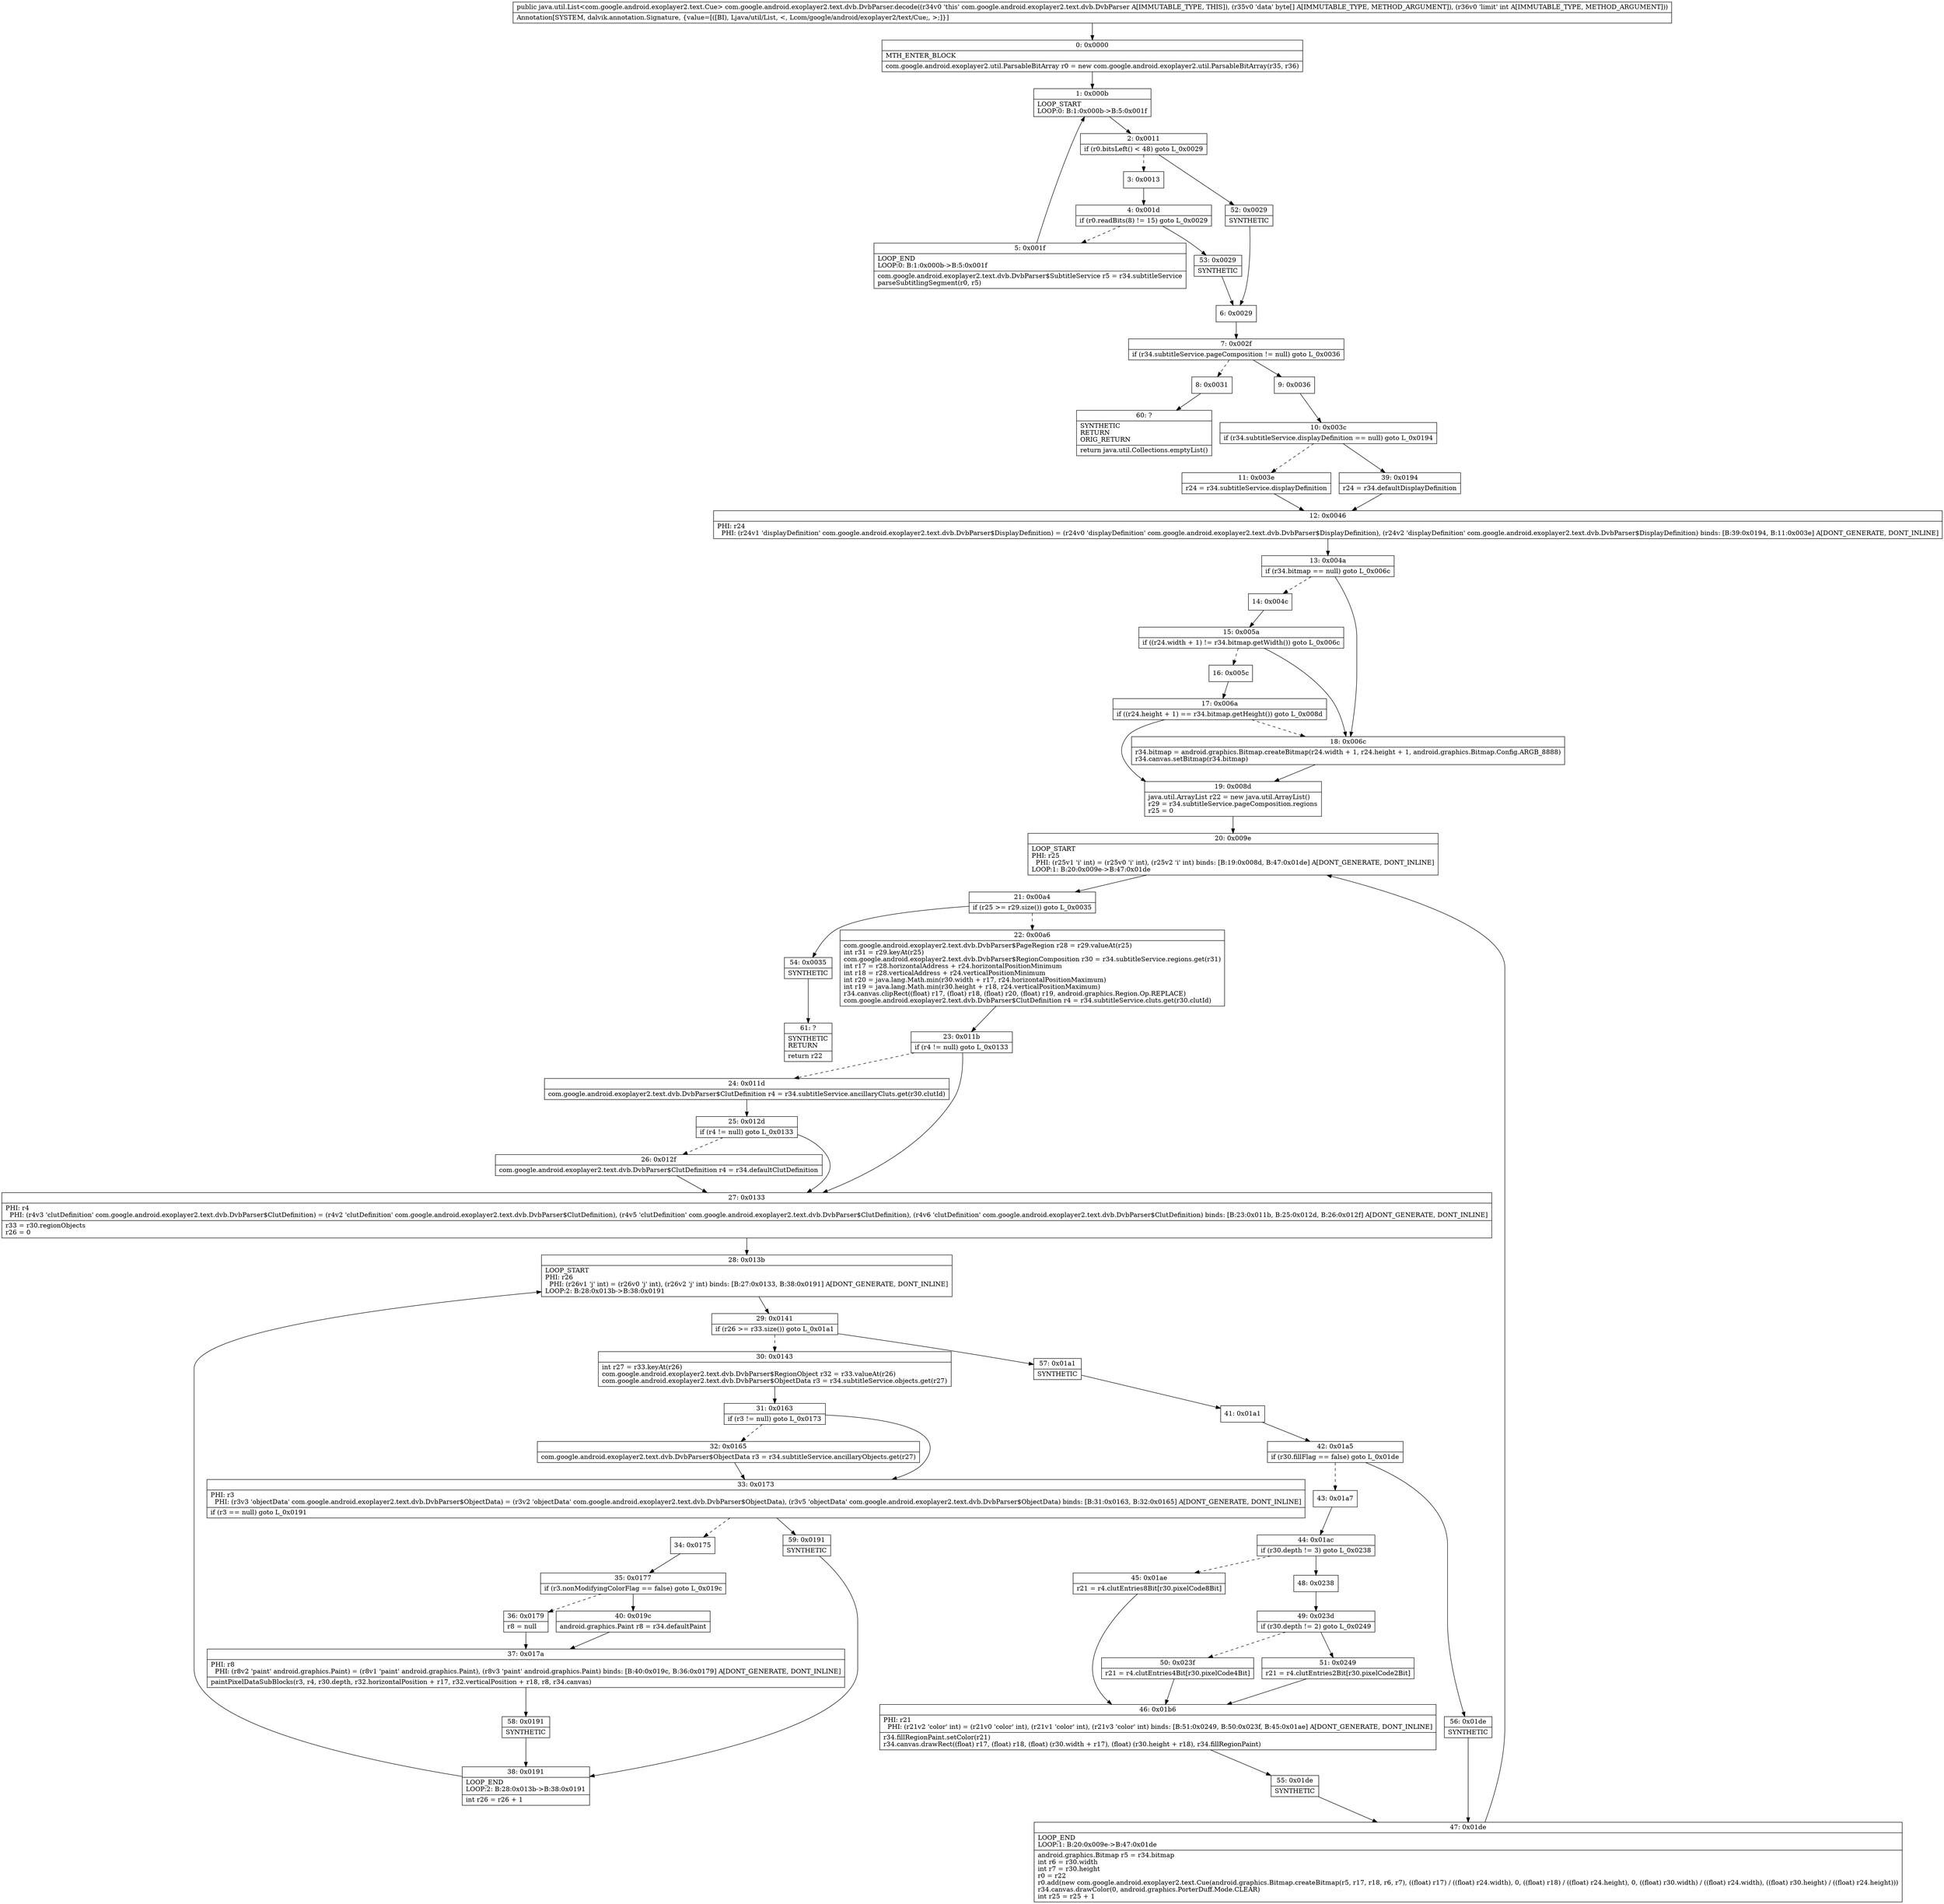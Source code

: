 digraph "CFG forcom.google.android.exoplayer2.text.dvb.DvbParser.decode([BI)Ljava\/util\/List;" {
Node_0 [shape=record,label="{0\:\ 0x0000|MTH_ENTER_BLOCK\l|com.google.android.exoplayer2.util.ParsableBitArray r0 = new com.google.android.exoplayer2.util.ParsableBitArray(r35, r36)\l}"];
Node_1 [shape=record,label="{1\:\ 0x000b|LOOP_START\lLOOP:0: B:1:0x000b\-\>B:5:0x001f\l}"];
Node_2 [shape=record,label="{2\:\ 0x0011|if (r0.bitsLeft() \< 48) goto L_0x0029\l}"];
Node_3 [shape=record,label="{3\:\ 0x0013}"];
Node_4 [shape=record,label="{4\:\ 0x001d|if (r0.readBits(8) != 15) goto L_0x0029\l}"];
Node_5 [shape=record,label="{5\:\ 0x001f|LOOP_END\lLOOP:0: B:1:0x000b\-\>B:5:0x001f\l|com.google.android.exoplayer2.text.dvb.DvbParser$SubtitleService r5 = r34.subtitleService\lparseSubtitlingSegment(r0, r5)\l}"];
Node_6 [shape=record,label="{6\:\ 0x0029}"];
Node_7 [shape=record,label="{7\:\ 0x002f|if (r34.subtitleService.pageComposition != null) goto L_0x0036\l}"];
Node_8 [shape=record,label="{8\:\ 0x0031}"];
Node_9 [shape=record,label="{9\:\ 0x0036}"];
Node_10 [shape=record,label="{10\:\ 0x003c|if (r34.subtitleService.displayDefinition == null) goto L_0x0194\l}"];
Node_11 [shape=record,label="{11\:\ 0x003e|r24 = r34.subtitleService.displayDefinition\l}"];
Node_12 [shape=record,label="{12\:\ 0x0046|PHI: r24 \l  PHI: (r24v1 'displayDefinition' com.google.android.exoplayer2.text.dvb.DvbParser$DisplayDefinition) = (r24v0 'displayDefinition' com.google.android.exoplayer2.text.dvb.DvbParser$DisplayDefinition), (r24v2 'displayDefinition' com.google.android.exoplayer2.text.dvb.DvbParser$DisplayDefinition) binds: [B:39:0x0194, B:11:0x003e] A[DONT_GENERATE, DONT_INLINE]\l}"];
Node_13 [shape=record,label="{13\:\ 0x004a|if (r34.bitmap == null) goto L_0x006c\l}"];
Node_14 [shape=record,label="{14\:\ 0x004c}"];
Node_15 [shape=record,label="{15\:\ 0x005a|if ((r24.width + 1) != r34.bitmap.getWidth()) goto L_0x006c\l}"];
Node_16 [shape=record,label="{16\:\ 0x005c}"];
Node_17 [shape=record,label="{17\:\ 0x006a|if ((r24.height + 1) == r34.bitmap.getHeight()) goto L_0x008d\l}"];
Node_18 [shape=record,label="{18\:\ 0x006c|r34.bitmap = android.graphics.Bitmap.createBitmap(r24.width + 1, r24.height + 1, android.graphics.Bitmap.Config.ARGB_8888)\lr34.canvas.setBitmap(r34.bitmap)\l}"];
Node_19 [shape=record,label="{19\:\ 0x008d|java.util.ArrayList r22 = new java.util.ArrayList()\lr29 = r34.subtitleService.pageComposition.regions\lr25 = 0\l}"];
Node_20 [shape=record,label="{20\:\ 0x009e|LOOP_START\lPHI: r25 \l  PHI: (r25v1 'i' int) = (r25v0 'i' int), (r25v2 'i' int) binds: [B:19:0x008d, B:47:0x01de] A[DONT_GENERATE, DONT_INLINE]\lLOOP:1: B:20:0x009e\-\>B:47:0x01de\l}"];
Node_21 [shape=record,label="{21\:\ 0x00a4|if (r25 \>= r29.size()) goto L_0x0035\l}"];
Node_22 [shape=record,label="{22\:\ 0x00a6|com.google.android.exoplayer2.text.dvb.DvbParser$PageRegion r28 = r29.valueAt(r25)\lint r31 = r29.keyAt(r25)\lcom.google.android.exoplayer2.text.dvb.DvbParser$RegionComposition r30 = r34.subtitleService.regions.get(r31)\lint r17 = r28.horizontalAddress + r24.horizontalPositionMinimum\lint r18 = r28.verticalAddress + r24.verticalPositionMinimum\lint r20 = java.lang.Math.min(r30.width + r17, r24.horizontalPositionMaximum)\lint r19 = java.lang.Math.min(r30.height + r18, r24.verticalPositionMaximum)\lr34.canvas.clipRect((float) r17, (float) r18, (float) r20, (float) r19, android.graphics.Region.Op.REPLACE)\lcom.google.android.exoplayer2.text.dvb.DvbParser$ClutDefinition r4 = r34.subtitleService.cluts.get(r30.clutId)\l}"];
Node_23 [shape=record,label="{23\:\ 0x011b|if (r4 != null) goto L_0x0133\l}"];
Node_24 [shape=record,label="{24\:\ 0x011d|com.google.android.exoplayer2.text.dvb.DvbParser$ClutDefinition r4 = r34.subtitleService.ancillaryCluts.get(r30.clutId)\l}"];
Node_25 [shape=record,label="{25\:\ 0x012d|if (r4 != null) goto L_0x0133\l}"];
Node_26 [shape=record,label="{26\:\ 0x012f|com.google.android.exoplayer2.text.dvb.DvbParser$ClutDefinition r4 = r34.defaultClutDefinition\l}"];
Node_27 [shape=record,label="{27\:\ 0x0133|PHI: r4 \l  PHI: (r4v3 'clutDefinition' com.google.android.exoplayer2.text.dvb.DvbParser$ClutDefinition) = (r4v2 'clutDefinition' com.google.android.exoplayer2.text.dvb.DvbParser$ClutDefinition), (r4v5 'clutDefinition' com.google.android.exoplayer2.text.dvb.DvbParser$ClutDefinition), (r4v6 'clutDefinition' com.google.android.exoplayer2.text.dvb.DvbParser$ClutDefinition) binds: [B:23:0x011b, B:25:0x012d, B:26:0x012f] A[DONT_GENERATE, DONT_INLINE]\l|r33 = r30.regionObjects\lr26 = 0\l}"];
Node_28 [shape=record,label="{28\:\ 0x013b|LOOP_START\lPHI: r26 \l  PHI: (r26v1 'j' int) = (r26v0 'j' int), (r26v2 'j' int) binds: [B:27:0x0133, B:38:0x0191] A[DONT_GENERATE, DONT_INLINE]\lLOOP:2: B:28:0x013b\-\>B:38:0x0191\l}"];
Node_29 [shape=record,label="{29\:\ 0x0141|if (r26 \>= r33.size()) goto L_0x01a1\l}"];
Node_30 [shape=record,label="{30\:\ 0x0143|int r27 = r33.keyAt(r26)\lcom.google.android.exoplayer2.text.dvb.DvbParser$RegionObject r32 = r33.valueAt(r26)\lcom.google.android.exoplayer2.text.dvb.DvbParser$ObjectData r3 = r34.subtitleService.objects.get(r27)\l}"];
Node_31 [shape=record,label="{31\:\ 0x0163|if (r3 != null) goto L_0x0173\l}"];
Node_32 [shape=record,label="{32\:\ 0x0165|com.google.android.exoplayer2.text.dvb.DvbParser$ObjectData r3 = r34.subtitleService.ancillaryObjects.get(r27)\l}"];
Node_33 [shape=record,label="{33\:\ 0x0173|PHI: r3 \l  PHI: (r3v3 'objectData' com.google.android.exoplayer2.text.dvb.DvbParser$ObjectData) = (r3v2 'objectData' com.google.android.exoplayer2.text.dvb.DvbParser$ObjectData), (r3v5 'objectData' com.google.android.exoplayer2.text.dvb.DvbParser$ObjectData) binds: [B:31:0x0163, B:32:0x0165] A[DONT_GENERATE, DONT_INLINE]\l|if (r3 == null) goto L_0x0191\l}"];
Node_34 [shape=record,label="{34\:\ 0x0175}"];
Node_35 [shape=record,label="{35\:\ 0x0177|if (r3.nonModifyingColorFlag == false) goto L_0x019c\l}"];
Node_36 [shape=record,label="{36\:\ 0x0179|r8 = null\l}"];
Node_37 [shape=record,label="{37\:\ 0x017a|PHI: r8 \l  PHI: (r8v2 'paint' android.graphics.Paint) = (r8v1 'paint' android.graphics.Paint), (r8v3 'paint' android.graphics.Paint) binds: [B:40:0x019c, B:36:0x0179] A[DONT_GENERATE, DONT_INLINE]\l|paintPixelDataSubBlocks(r3, r4, r30.depth, r32.horizontalPosition + r17, r32.verticalPosition + r18, r8, r34.canvas)\l}"];
Node_38 [shape=record,label="{38\:\ 0x0191|LOOP_END\lLOOP:2: B:28:0x013b\-\>B:38:0x0191\l|int r26 = r26 + 1\l}"];
Node_39 [shape=record,label="{39\:\ 0x0194|r24 = r34.defaultDisplayDefinition\l}"];
Node_40 [shape=record,label="{40\:\ 0x019c|android.graphics.Paint r8 = r34.defaultPaint\l}"];
Node_41 [shape=record,label="{41\:\ 0x01a1}"];
Node_42 [shape=record,label="{42\:\ 0x01a5|if (r30.fillFlag == false) goto L_0x01de\l}"];
Node_43 [shape=record,label="{43\:\ 0x01a7}"];
Node_44 [shape=record,label="{44\:\ 0x01ac|if (r30.depth != 3) goto L_0x0238\l}"];
Node_45 [shape=record,label="{45\:\ 0x01ae|r21 = r4.clutEntries8Bit[r30.pixelCode8Bit]\l}"];
Node_46 [shape=record,label="{46\:\ 0x01b6|PHI: r21 \l  PHI: (r21v2 'color' int) = (r21v0 'color' int), (r21v1 'color' int), (r21v3 'color' int) binds: [B:51:0x0249, B:50:0x023f, B:45:0x01ae] A[DONT_GENERATE, DONT_INLINE]\l|r34.fillRegionPaint.setColor(r21)\lr34.canvas.drawRect((float) r17, (float) r18, (float) (r30.width + r17), (float) (r30.height + r18), r34.fillRegionPaint)\l}"];
Node_47 [shape=record,label="{47\:\ 0x01de|LOOP_END\lLOOP:1: B:20:0x009e\-\>B:47:0x01de\l|android.graphics.Bitmap r5 = r34.bitmap\lint r6 = r30.width\lint r7 = r30.height\lr0 = r22\lr0.add(new com.google.android.exoplayer2.text.Cue(android.graphics.Bitmap.createBitmap(r5, r17, r18, r6, r7), ((float) r17) \/ ((float) r24.width), 0, ((float) r18) \/ ((float) r24.height), 0, ((float) r30.width) \/ ((float) r24.width), ((float) r30.height) \/ ((float) r24.height)))\lr34.canvas.drawColor(0, android.graphics.PorterDuff.Mode.CLEAR)\lint r25 = r25 + 1\l}"];
Node_48 [shape=record,label="{48\:\ 0x0238}"];
Node_49 [shape=record,label="{49\:\ 0x023d|if (r30.depth != 2) goto L_0x0249\l}"];
Node_50 [shape=record,label="{50\:\ 0x023f|r21 = r4.clutEntries4Bit[r30.pixelCode4Bit]\l}"];
Node_51 [shape=record,label="{51\:\ 0x0249|r21 = r4.clutEntries2Bit[r30.pixelCode2Bit]\l}"];
Node_52 [shape=record,label="{52\:\ 0x0029|SYNTHETIC\l}"];
Node_53 [shape=record,label="{53\:\ 0x0029|SYNTHETIC\l}"];
Node_54 [shape=record,label="{54\:\ 0x0035|SYNTHETIC\l}"];
Node_55 [shape=record,label="{55\:\ 0x01de|SYNTHETIC\l}"];
Node_56 [shape=record,label="{56\:\ 0x01de|SYNTHETIC\l}"];
Node_57 [shape=record,label="{57\:\ 0x01a1|SYNTHETIC\l}"];
Node_58 [shape=record,label="{58\:\ 0x0191|SYNTHETIC\l}"];
Node_59 [shape=record,label="{59\:\ 0x0191|SYNTHETIC\l}"];
Node_60 [shape=record,label="{60\:\ ?|SYNTHETIC\lRETURN\lORIG_RETURN\l|return java.util.Collections.emptyList()\l}"];
Node_61 [shape=record,label="{61\:\ ?|SYNTHETIC\lRETURN\l|return r22\l}"];
MethodNode[shape=record,label="{public java.util.List\<com.google.android.exoplayer2.text.Cue\> com.google.android.exoplayer2.text.dvb.DvbParser.decode((r34v0 'this' com.google.android.exoplayer2.text.dvb.DvbParser A[IMMUTABLE_TYPE, THIS]), (r35v0 'data' byte[] A[IMMUTABLE_TYPE, METHOD_ARGUMENT]), (r36v0 'limit' int A[IMMUTABLE_TYPE, METHOD_ARGUMENT]))  | Annotation[SYSTEM, dalvik.annotation.Signature, \{value=[([BI), Ljava\/util\/List, \<, Lcom\/google\/android\/exoplayer2\/text\/Cue;, \>;]\}]\l}"];
MethodNode -> Node_0;
Node_0 -> Node_1;
Node_1 -> Node_2;
Node_2 -> Node_3[style=dashed];
Node_2 -> Node_52;
Node_3 -> Node_4;
Node_4 -> Node_5[style=dashed];
Node_4 -> Node_53;
Node_5 -> Node_1;
Node_6 -> Node_7;
Node_7 -> Node_8[style=dashed];
Node_7 -> Node_9;
Node_8 -> Node_60;
Node_9 -> Node_10;
Node_10 -> Node_11[style=dashed];
Node_10 -> Node_39;
Node_11 -> Node_12;
Node_12 -> Node_13;
Node_13 -> Node_14[style=dashed];
Node_13 -> Node_18;
Node_14 -> Node_15;
Node_15 -> Node_16[style=dashed];
Node_15 -> Node_18;
Node_16 -> Node_17;
Node_17 -> Node_18[style=dashed];
Node_17 -> Node_19;
Node_18 -> Node_19;
Node_19 -> Node_20;
Node_20 -> Node_21;
Node_21 -> Node_22[style=dashed];
Node_21 -> Node_54;
Node_22 -> Node_23;
Node_23 -> Node_24[style=dashed];
Node_23 -> Node_27;
Node_24 -> Node_25;
Node_25 -> Node_26[style=dashed];
Node_25 -> Node_27;
Node_26 -> Node_27;
Node_27 -> Node_28;
Node_28 -> Node_29;
Node_29 -> Node_30[style=dashed];
Node_29 -> Node_57;
Node_30 -> Node_31;
Node_31 -> Node_32[style=dashed];
Node_31 -> Node_33;
Node_32 -> Node_33;
Node_33 -> Node_34[style=dashed];
Node_33 -> Node_59;
Node_34 -> Node_35;
Node_35 -> Node_36[style=dashed];
Node_35 -> Node_40;
Node_36 -> Node_37;
Node_37 -> Node_58;
Node_38 -> Node_28;
Node_39 -> Node_12;
Node_40 -> Node_37;
Node_41 -> Node_42;
Node_42 -> Node_43[style=dashed];
Node_42 -> Node_56;
Node_43 -> Node_44;
Node_44 -> Node_45[style=dashed];
Node_44 -> Node_48;
Node_45 -> Node_46;
Node_46 -> Node_55;
Node_47 -> Node_20;
Node_48 -> Node_49;
Node_49 -> Node_50[style=dashed];
Node_49 -> Node_51;
Node_50 -> Node_46;
Node_51 -> Node_46;
Node_52 -> Node_6;
Node_53 -> Node_6;
Node_54 -> Node_61;
Node_55 -> Node_47;
Node_56 -> Node_47;
Node_57 -> Node_41;
Node_58 -> Node_38;
Node_59 -> Node_38;
}

